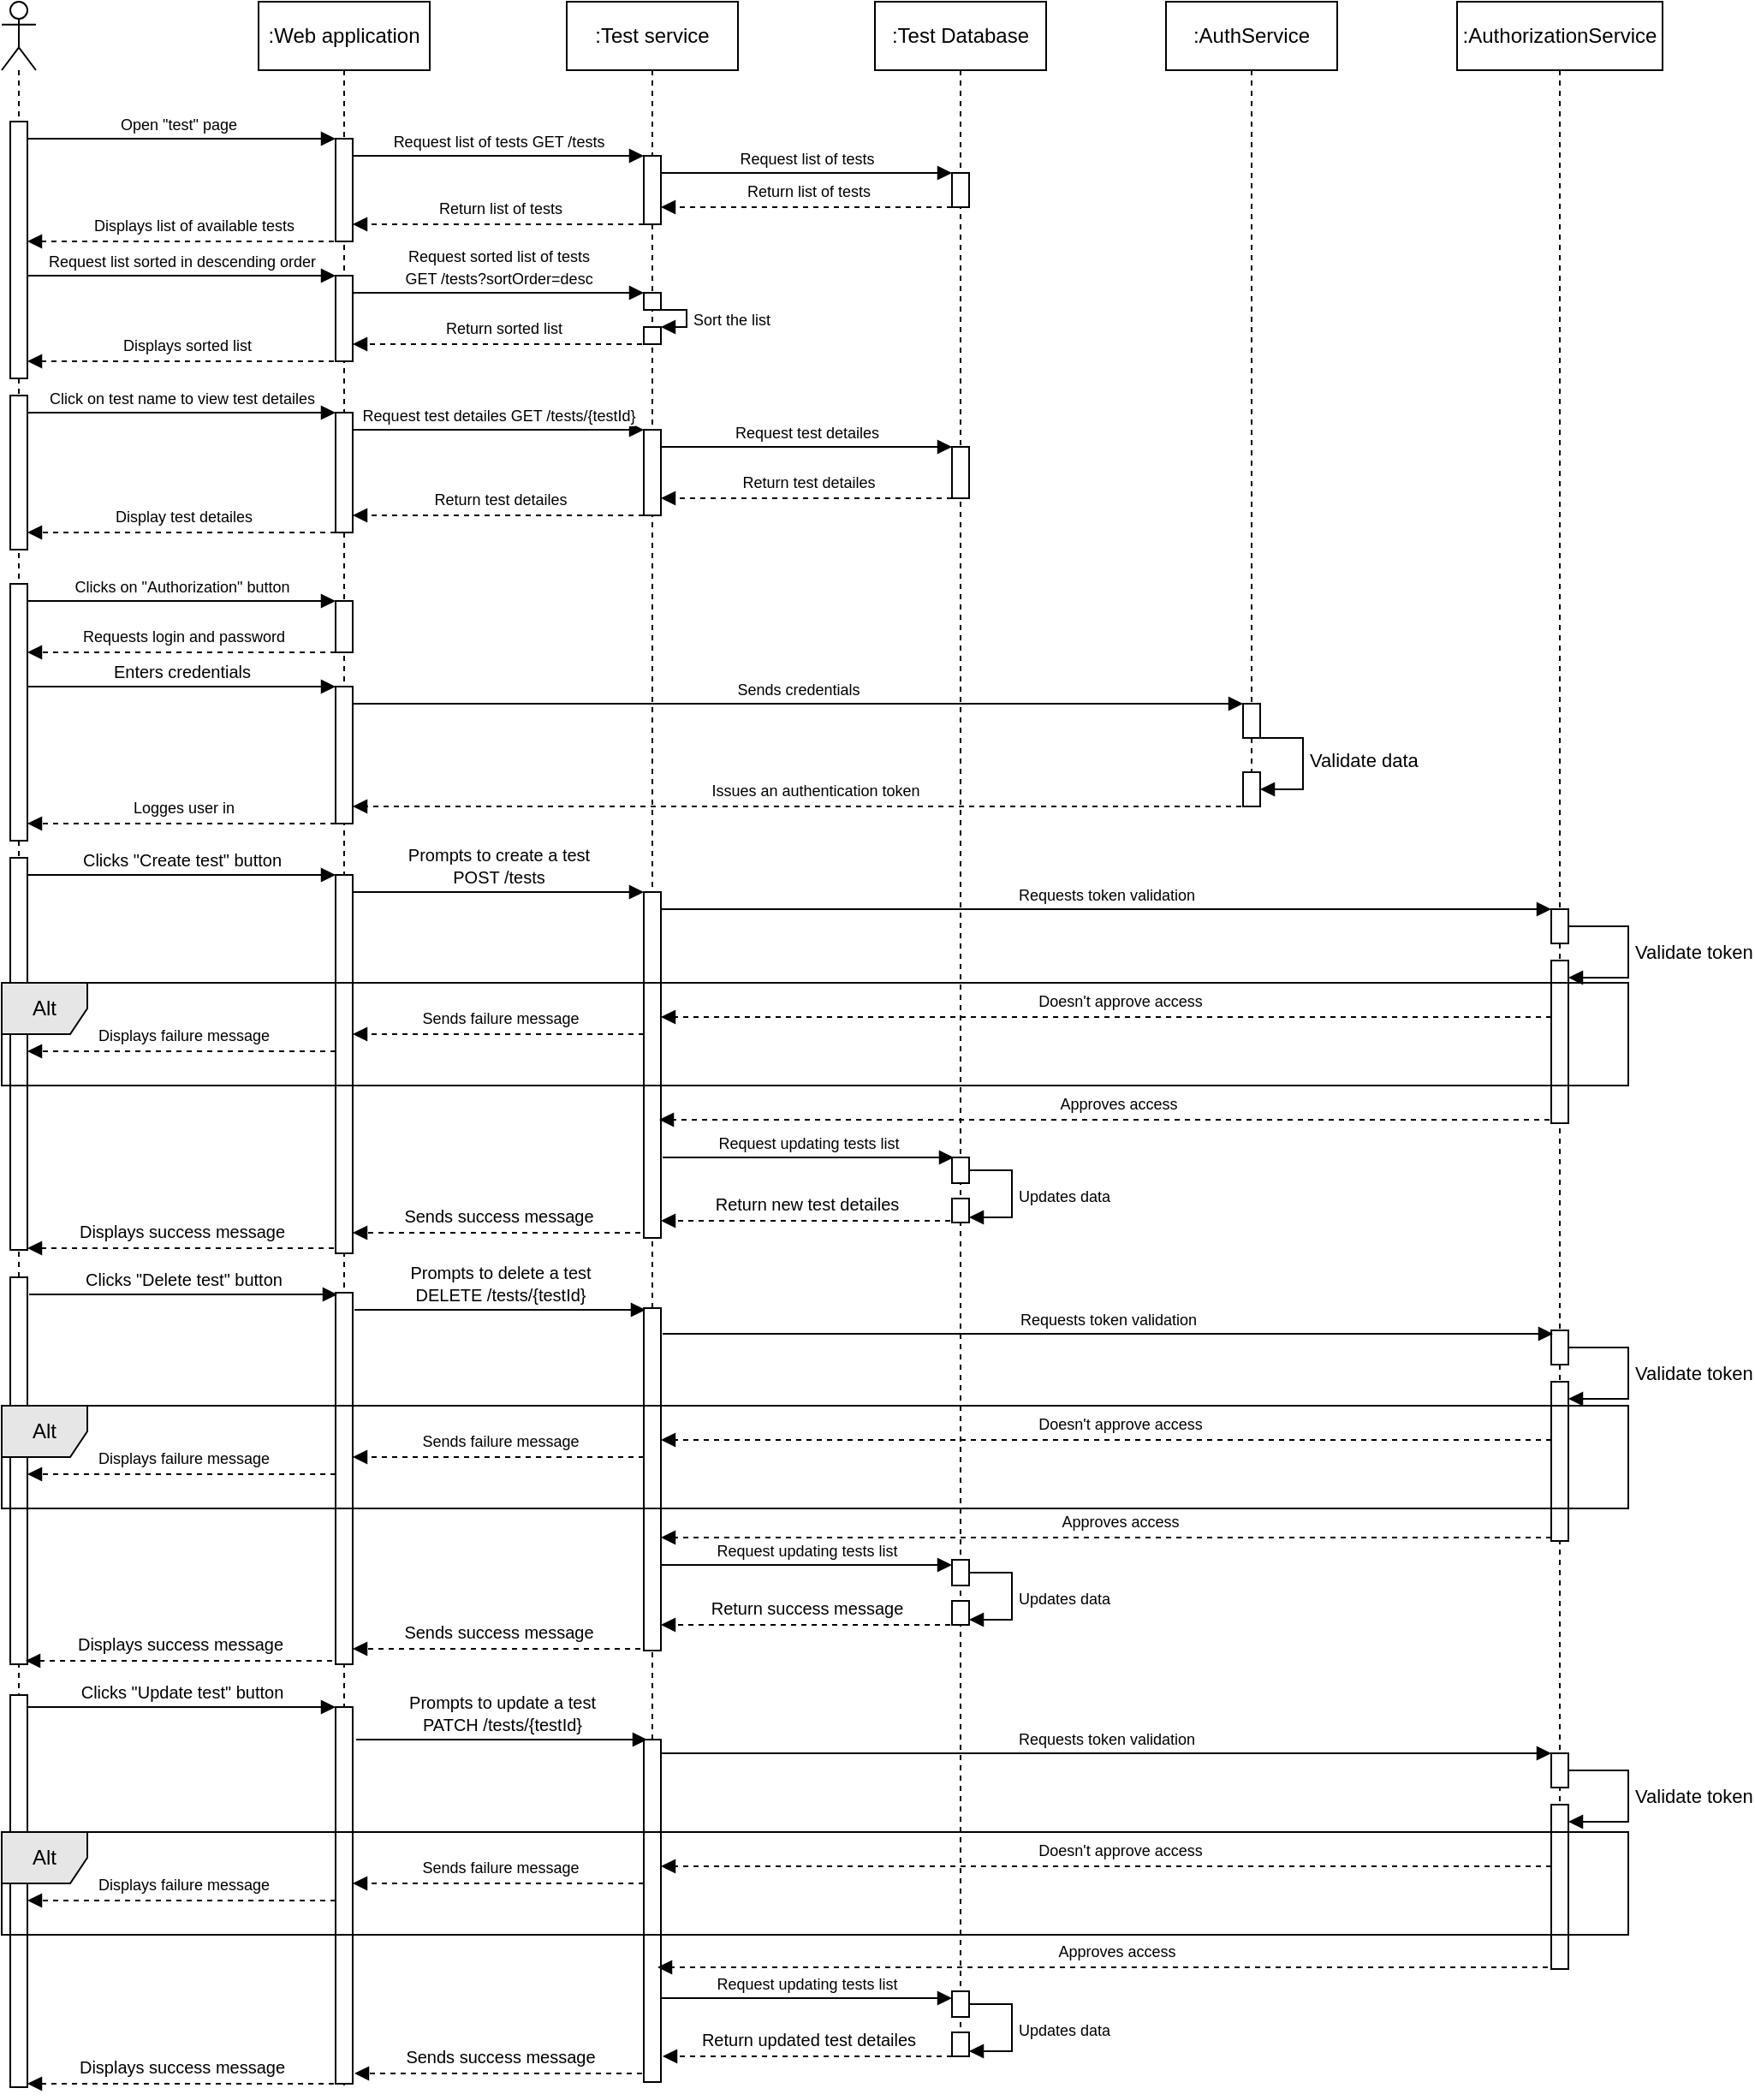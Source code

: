 <mxfile version="24.8.3">
  <diagram name="Page-1" id="2YBvvXClWsGukQMizWep">
    <mxGraphModel dx="1318" dy="551" grid="0" gridSize="10" guides="1" tooltips="1" connect="1" arrows="1" fold="1" page="1" pageScale="1" pageWidth="850" pageHeight="1100" math="0" shadow="0">
      <root>
        <mxCell id="0" />
        <mxCell id="1" parent="0" />
        <mxCell id="aM9ryv3xv72pqoxQDRHE-5" value=":Web application" style="shape=umlLifeline;perimeter=lifelinePerimeter;whiteSpace=wrap;html=1;container=0;dropTarget=0;collapsible=0;recursiveResize=0;outlineConnect=0;portConstraint=eastwest;newEdgeStyle={&quot;edgeStyle&quot;:&quot;elbowEdgeStyle&quot;,&quot;elbow&quot;:&quot;vertical&quot;,&quot;curved&quot;:0,&quot;rounded&quot;:0};" parent="1" vertex="1">
          <mxGeometry x="220" y="40" width="100" height="1217" as="geometry" />
        </mxCell>
        <mxCell id="aM9ryv3xv72pqoxQDRHE-6" value="" style="html=1;points=[];perimeter=orthogonalPerimeter;outlineConnect=0;targetShapes=umlLifeline;portConstraint=eastwest;newEdgeStyle={&quot;edgeStyle&quot;:&quot;elbowEdgeStyle&quot;,&quot;elbow&quot;:&quot;vertical&quot;,&quot;curved&quot;:0,&quot;rounded&quot;:0};" parent="aM9ryv3xv72pqoxQDRHE-5" vertex="1">
          <mxGeometry x="45" y="80" width="10" height="60" as="geometry" />
        </mxCell>
        <mxCell id="39v9czoNlQf4BttYvMbY-19" value="" style="html=1;points=[];perimeter=orthogonalPerimeter;outlineConnect=0;targetShapes=umlLifeline;portConstraint=eastwest;newEdgeStyle={&quot;edgeStyle&quot;:&quot;elbowEdgeStyle&quot;,&quot;elbow&quot;:&quot;vertical&quot;,&quot;curved&quot;:0,&quot;rounded&quot;:0};" parent="aM9ryv3xv72pqoxQDRHE-5" vertex="1">
          <mxGeometry x="45" y="240" width="10" height="70" as="geometry" />
        </mxCell>
        <mxCell id="39v9czoNlQf4BttYvMbY-35" value="" style="html=1;points=[];perimeter=orthogonalPerimeter;outlineConnect=0;targetShapes=umlLifeline;portConstraint=eastwest;newEdgeStyle={&quot;edgeStyle&quot;:&quot;elbowEdgeStyle&quot;,&quot;elbow&quot;:&quot;vertical&quot;,&quot;curved&quot;:0,&quot;rounded&quot;:0};" parent="aM9ryv3xv72pqoxQDRHE-5" vertex="1">
          <mxGeometry x="45" y="350" width="10" height="30" as="geometry" />
        </mxCell>
        <mxCell id="39v9czoNlQf4BttYvMbY-39" value="" style="html=1;points=[[0,0,0,0,5],[0,1,0,0,-5],[1,0,0,0,5],[1,1,0,0,-5]];perimeter=orthogonalPerimeter;outlineConnect=0;targetShapes=umlLifeline;portConstraint=eastwest;newEdgeStyle={&quot;curved&quot;:0,&quot;rounded&quot;:0};" parent="aM9ryv3xv72pqoxQDRHE-5" vertex="1">
          <mxGeometry x="45" y="160" width="10" height="50" as="geometry" />
        </mxCell>
        <mxCell id="39v9czoNlQf4BttYvMbY-57" value="" style="html=1;points=[];perimeter=orthogonalPerimeter;outlineConnect=0;targetShapes=umlLifeline;portConstraint=eastwest;newEdgeStyle={&quot;edgeStyle&quot;:&quot;elbowEdgeStyle&quot;,&quot;elbow&quot;:&quot;vertical&quot;,&quot;curved&quot;:0,&quot;rounded&quot;:0};" parent="aM9ryv3xv72pqoxQDRHE-5" vertex="1">
          <mxGeometry x="45" y="400" width="10" height="80" as="geometry" />
        </mxCell>
        <mxCell id="39v9czoNlQf4BttYvMbY-74" value="" style="html=1;points=[];perimeter=orthogonalPerimeter;outlineConnect=0;targetShapes=umlLifeline;portConstraint=eastwest;newEdgeStyle={&quot;edgeStyle&quot;:&quot;elbowEdgeStyle&quot;,&quot;elbow&quot;:&quot;vertical&quot;,&quot;curved&quot;:0,&quot;rounded&quot;:0};" parent="aM9ryv3xv72pqoxQDRHE-5" vertex="1">
          <mxGeometry x="45" y="510" width="10" height="221" as="geometry" />
        </mxCell>
        <mxCell id="Nt9-N5r6VkAnlLjHY1az-54" value="" style="html=1;points=[];perimeter=orthogonalPerimeter;outlineConnect=0;targetShapes=umlLifeline;portConstraint=eastwest;newEdgeStyle={&quot;edgeStyle&quot;:&quot;elbowEdgeStyle&quot;,&quot;elbow&quot;:&quot;vertical&quot;,&quot;curved&quot;:0,&quot;rounded&quot;:0};" vertex="1" parent="aM9ryv3xv72pqoxQDRHE-5">
          <mxGeometry x="45" y="754" width="10" height="217" as="geometry" />
        </mxCell>
        <mxCell id="Nt9-N5r6VkAnlLjHY1az-109" value="" style="html=1;points=[];perimeter=orthogonalPerimeter;outlineConnect=0;targetShapes=umlLifeline;portConstraint=eastwest;newEdgeStyle={&quot;edgeStyle&quot;:&quot;elbowEdgeStyle&quot;,&quot;elbow&quot;:&quot;vertical&quot;,&quot;curved&quot;:0,&quot;rounded&quot;:0};" vertex="1" parent="aM9ryv3xv72pqoxQDRHE-5">
          <mxGeometry x="45" y="996" width="10" height="220" as="geometry" />
        </mxCell>
        <mxCell id="aM9ryv3xv72pqoxQDRHE-7" value="&lt;font style=&quot;font-size: 9px;&quot;&gt;Open &quot;test&quot; page&lt;/font&gt;" style="html=1;verticalAlign=bottom;endArrow=block;edgeStyle=elbowEdgeStyle;elbow=horizontal;curved=0;rounded=0;" parent="1" source="39v9czoNlQf4BttYvMbY-2" target="aM9ryv3xv72pqoxQDRHE-6" edge="1">
          <mxGeometry relative="1" as="geometry">
            <mxPoint x="75" y="120" as="sourcePoint" />
            <Array as="points">
              <mxPoint x="180" y="120" />
            </Array>
          </mxGeometry>
        </mxCell>
        <mxCell id="44KCodyNKhrzIwBNRvy1-4" value=":Test Database" style="shape=umlLifeline;perimeter=lifelinePerimeter;whiteSpace=wrap;html=1;container=0;dropTarget=0;collapsible=0;recursiveResize=0;outlineConnect=0;portConstraint=eastwest;newEdgeStyle={&quot;edgeStyle&quot;:&quot;elbowEdgeStyle&quot;,&quot;elbow&quot;:&quot;vertical&quot;,&quot;curved&quot;:0,&quot;rounded&quot;:0};" parent="1" vertex="1">
          <mxGeometry x="580" y="40" width="100" height="1200" as="geometry" />
        </mxCell>
        <mxCell id="44KCodyNKhrzIwBNRvy1-5" value="" style="html=1;points=[];perimeter=orthogonalPerimeter;outlineConnect=0;targetShapes=umlLifeline;portConstraint=eastwest;newEdgeStyle={&quot;edgeStyle&quot;:&quot;elbowEdgeStyle&quot;,&quot;elbow&quot;:&quot;vertical&quot;,&quot;curved&quot;:0,&quot;rounded&quot;:0};" parent="44KCodyNKhrzIwBNRvy1-4" vertex="1">
          <mxGeometry x="45" y="100" width="10" height="20" as="geometry" />
        </mxCell>
        <mxCell id="39v9czoNlQf4BttYvMbY-17" value="" style="html=1;points=[];perimeter=orthogonalPerimeter;outlineConnect=0;targetShapes=umlLifeline;portConstraint=eastwest;newEdgeStyle={&quot;edgeStyle&quot;:&quot;elbowEdgeStyle&quot;,&quot;elbow&quot;:&quot;vertical&quot;,&quot;curved&quot;:0,&quot;rounded&quot;:0};" parent="44KCodyNKhrzIwBNRvy1-4" vertex="1">
          <mxGeometry x="45" y="260" width="10" height="30" as="geometry" />
        </mxCell>
        <mxCell id="39v9czoNlQf4BttYvMbY-61" value="" style="html=1;points=[];perimeter=orthogonalPerimeter;outlineConnect=0;targetShapes=umlLifeline;portConstraint=eastwest;newEdgeStyle={&quot;edgeStyle&quot;:&quot;elbowEdgeStyle&quot;,&quot;elbow&quot;:&quot;vertical&quot;,&quot;curved&quot;:0,&quot;rounded&quot;:0};" parent="44KCodyNKhrzIwBNRvy1-4" vertex="1">
          <mxGeometry x="45" y="675" width="10" height="15" as="geometry" />
        </mxCell>
        <mxCell id="Nt9-N5r6VkAnlLjHY1az-13" value="" style="html=1;points=[[0,0,0,0,5],[0,1,0,0,-5],[1,0,0,0,5],[1,1,0,0,-5]];perimeter=orthogonalPerimeter;outlineConnect=0;targetShapes=umlLifeline;portConstraint=eastwest;newEdgeStyle={&quot;curved&quot;:0,&quot;rounded&quot;:0};" vertex="1" parent="44KCodyNKhrzIwBNRvy1-4">
          <mxGeometry x="45" y="699" width="10" height="14" as="geometry" />
        </mxCell>
        <mxCell id="Nt9-N5r6VkAnlLjHY1az-84" value="" style="html=1;points=[];perimeter=orthogonalPerimeter;outlineConnect=0;targetShapes=umlLifeline;portConstraint=eastwest;newEdgeStyle={&quot;edgeStyle&quot;:&quot;elbowEdgeStyle&quot;,&quot;elbow&quot;:&quot;vertical&quot;,&quot;curved&quot;:0,&quot;rounded&quot;:0};" vertex="1" parent="44KCodyNKhrzIwBNRvy1-4">
          <mxGeometry x="45" y="910" width="10" height="15" as="geometry" />
        </mxCell>
        <mxCell id="Nt9-N5r6VkAnlLjHY1az-85" value="" style="html=1;points=[[0,0,0,0,5],[0,1,0,0,-5],[1,0,0,0,5],[1,1,0,0,-5]];perimeter=orthogonalPerimeter;outlineConnect=0;targetShapes=umlLifeline;portConstraint=eastwest;newEdgeStyle={&quot;curved&quot;:0,&quot;rounded&quot;:0};" vertex="1" parent="44KCodyNKhrzIwBNRvy1-4">
          <mxGeometry x="45" y="934" width="10" height="14" as="geometry" />
        </mxCell>
        <mxCell id="Nt9-N5r6VkAnlLjHY1az-86" value="&lt;font style=&quot;font-size: 9px;&quot;&gt;Updates data&lt;/font&gt;" style="html=1;align=left;spacingLeft=2;endArrow=block;rounded=0;edgeStyle=orthogonalEdgeStyle;curved=0;rounded=0;" edge="1" parent="44KCodyNKhrzIwBNRvy1-4" source="Nt9-N5r6VkAnlLjHY1az-84">
          <mxGeometry relative="1" as="geometry">
            <mxPoint x="61" y="915" as="sourcePoint" />
            <Array as="points">
              <mxPoint x="80" y="918" />
              <mxPoint x="80" y="945" />
            </Array>
            <mxPoint x="55" y="945" as="targetPoint" />
          </mxGeometry>
        </mxCell>
        <mxCell id="44KCodyNKhrzIwBNRvy1-6" value=":Test service" style="shape=umlLifeline;perimeter=lifelinePerimeter;whiteSpace=wrap;html=1;container=0;dropTarget=0;collapsible=0;recursiveResize=0;outlineConnect=0;portConstraint=eastwest;newEdgeStyle={&quot;edgeStyle&quot;:&quot;elbowEdgeStyle&quot;,&quot;elbow&quot;:&quot;vertical&quot;,&quot;curved&quot;:0,&quot;rounded&quot;:0};" parent="1" vertex="1">
          <mxGeometry x="400" y="40" width="100" height="1214" as="geometry" />
        </mxCell>
        <mxCell id="44KCodyNKhrzIwBNRvy1-7" value="" style="html=1;points=[];perimeter=orthogonalPerimeter;outlineConnect=0;targetShapes=umlLifeline;portConstraint=eastwest;newEdgeStyle={&quot;edgeStyle&quot;:&quot;elbowEdgeStyle&quot;,&quot;elbow&quot;:&quot;vertical&quot;,&quot;curved&quot;:0,&quot;rounded&quot;:0};" parent="44KCodyNKhrzIwBNRvy1-6" vertex="1">
          <mxGeometry x="45" y="90" width="10" height="40" as="geometry" />
        </mxCell>
        <mxCell id="39v9czoNlQf4BttYvMbY-18" value="" style="html=1;points=[];perimeter=orthogonalPerimeter;outlineConnect=0;targetShapes=umlLifeline;portConstraint=eastwest;newEdgeStyle={&quot;edgeStyle&quot;:&quot;elbowEdgeStyle&quot;,&quot;elbow&quot;:&quot;vertical&quot;,&quot;curved&quot;:0,&quot;rounded&quot;:0};" parent="44KCodyNKhrzIwBNRvy1-6" vertex="1">
          <mxGeometry x="45" y="250" width="10" height="50" as="geometry" />
        </mxCell>
        <mxCell id="39v9czoNlQf4BttYvMbY-40" value="" style="html=1;points=[[0,0,0,0,5],[0,1,0,0,-5],[1,0,0,0,5],[1,1,0,0,-5]];perimeter=orthogonalPerimeter;outlineConnect=0;targetShapes=umlLifeline;portConstraint=eastwest;newEdgeStyle={&quot;curved&quot;:0,&quot;rounded&quot;:0};" parent="44KCodyNKhrzIwBNRvy1-6" vertex="1">
          <mxGeometry x="45" y="170" width="10" height="10" as="geometry" />
        </mxCell>
        <mxCell id="39v9czoNlQf4BttYvMbY-43" value="" style="html=1;points=[[0,0,0,0,5],[0,1,0,0,-5],[1,0,0,0,5],[1,1,0,0,-5]];perimeter=orthogonalPerimeter;outlineConnect=0;targetShapes=umlLifeline;portConstraint=eastwest;newEdgeStyle={&quot;curved&quot;:0,&quot;rounded&quot;:0};" parent="44KCodyNKhrzIwBNRvy1-6" vertex="1">
          <mxGeometry x="45" y="190" width="10" height="10" as="geometry" />
        </mxCell>
        <mxCell id="39v9czoNlQf4BttYvMbY-44" value="&lt;font style=&quot;font-size: 9px;&quot;&gt;Sort the list&lt;/font&gt;" style="html=1;align=left;spacingLeft=2;endArrow=block;rounded=0;edgeStyle=orthogonalEdgeStyle;curved=0;rounded=0;" parent="44KCodyNKhrzIwBNRvy1-6" source="39v9czoNlQf4BttYvMbY-40" target="39v9czoNlQf4BttYvMbY-43" edge="1">
          <mxGeometry relative="1" as="geometry">
            <mxPoint x="50.0" y="170.004" as="sourcePoint" />
            <Array as="points">
              <mxPoint x="70" y="180" />
              <mxPoint x="70" y="190" />
            </Array>
            <mxPoint x="95.19" y="189.97" as="targetPoint" />
          </mxGeometry>
        </mxCell>
        <mxCell id="39v9czoNlQf4BttYvMbY-73" value="" style="html=1;points=[];perimeter=orthogonalPerimeter;outlineConnect=0;targetShapes=umlLifeline;portConstraint=eastwest;newEdgeStyle={&quot;edgeStyle&quot;:&quot;elbowEdgeStyle&quot;,&quot;elbow&quot;:&quot;vertical&quot;,&quot;curved&quot;:0,&quot;rounded&quot;:0};" parent="44KCodyNKhrzIwBNRvy1-6" vertex="1">
          <mxGeometry x="45" y="520" width="10" height="202" as="geometry" />
        </mxCell>
        <mxCell id="Nt9-N5r6VkAnlLjHY1az-56" value="" style="html=1;points=[];perimeter=orthogonalPerimeter;outlineConnect=0;targetShapes=umlLifeline;portConstraint=eastwest;newEdgeStyle={&quot;edgeStyle&quot;:&quot;elbowEdgeStyle&quot;,&quot;elbow&quot;:&quot;vertical&quot;,&quot;curved&quot;:0,&quot;rounded&quot;:0};" vertex="1" parent="44KCodyNKhrzIwBNRvy1-6">
          <mxGeometry x="45" y="763" width="10" height="200" as="geometry" />
        </mxCell>
        <mxCell id="Nt9-N5r6VkAnlLjHY1az-112" value="" style="html=1;points=[];perimeter=orthogonalPerimeter;outlineConnect=0;targetShapes=umlLifeline;portConstraint=eastwest;newEdgeStyle={&quot;edgeStyle&quot;:&quot;elbowEdgeStyle&quot;,&quot;elbow&quot;:&quot;vertical&quot;,&quot;curved&quot;:0,&quot;rounded&quot;:0};" vertex="1" parent="44KCodyNKhrzIwBNRvy1-6">
          <mxGeometry x="45" y="1015" width="10" height="200" as="geometry" />
        </mxCell>
        <mxCell id="39v9czoNlQf4BttYvMbY-2" value="" style="shape=umlLifeline;perimeter=lifelinePerimeter;whiteSpace=wrap;html=1;container=1;dropTarget=0;collapsible=0;recursiveResize=0;outlineConnect=0;portConstraint=eastwest;newEdgeStyle={&quot;curved&quot;:0,&quot;rounded&quot;:0};participant=umlActor;" parent="1" vertex="1">
          <mxGeometry x="70" y="40" width="20" height="1218" as="geometry" />
        </mxCell>
        <mxCell id="39v9czoNlQf4BttYvMbY-6" value="" style="html=1;points=[];perimeter=orthogonalPerimeter;outlineConnect=0;targetShapes=umlLifeline;portConstraint=eastwest;newEdgeStyle={&quot;edgeStyle&quot;:&quot;elbowEdgeStyle&quot;,&quot;elbow&quot;:&quot;vertical&quot;,&quot;curved&quot;:0,&quot;rounded&quot;:0};" parent="39v9czoNlQf4BttYvMbY-2" vertex="1">
          <mxGeometry x="5" y="70" width="10" height="150" as="geometry" />
        </mxCell>
        <mxCell id="39v9czoNlQf4BttYvMbY-10" value="" style="html=1;points=[];perimeter=orthogonalPerimeter;outlineConnect=0;targetShapes=umlLifeline;portConstraint=eastwest;newEdgeStyle={&quot;edgeStyle&quot;:&quot;elbowEdgeStyle&quot;,&quot;elbow&quot;:&quot;vertical&quot;,&quot;curved&quot;:0,&quot;rounded&quot;:0};" parent="39v9czoNlQf4BttYvMbY-2" vertex="1">
          <mxGeometry x="5" y="230" width="10" height="90" as="geometry" />
        </mxCell>
        <mxCell id="39v9czoNlQf4BttYvMbY-32" value="" style="html=1;points=[];perimeter=orthogonalPerimeter;outlineConnect=0;targetShapes=umlLifeline;portConstraint=eastwest;newEdgeStyle={&quot;edgeStyle&quot;:&quot;elbowEdgeStyle&quot;,&quot;elbow&quot;:&quot;vertical&quot;,&quot;curved&quot;:0,&quot;rounded&quot;:0};" parent="39v9czoNlQf4BttYvMbY-2" vertex="1">
          <mxGeometry x="5" y="340" width="10" height="150" as="geometry" />
        </mxCell>
        <mxCell id="39v9czoNlQf4BttYvMbY-34" value="" style="html=1;points=[];perimeter=orthogonalPerimeter;outlineConnect=0;targetShapes=umlLifeline;portConstraint=eastwest;newEdgeStyle={&quot;edgeStyle&quot;:&quot;elbowEdgeStyle&quot;,&quot;elbow&quot;:&quot;vertical&quot;,&quot;curved&quot;:0,&quot;rounded&quot;:0};" parent="39v9czoNlQf4BttYvMbY-2" vertex="1">
          <mxGeometry x="5" y="500" width="10" height="229" as="geometry" />
        </mxCell>
        <mxCell id="39v9czoNlQf4BttYvMbY-71" value="" style="html=1;points=[];perimeter=orthogonalPerimeter;outlineConnect=0;targetShapes=umlLifeline;portConstraint=eastwest;newEdgeStyle={&quot;edgeStyle&quot;:&quot;elbowEdgeStyle&quot;,&quot;elbow&quot;:&quot;vertical&quot;,&quot;curved&quot;:0,&quot;rounded&quot;:0};" parent="39v9czoNlQf4BttYvMbY-2" vertex="1">
          <mxGeometry x="5" y="745" width="10" height="226" as="geometry" />
        </mxCell>
        <mxCell id="Nt9-N5r6VkAnlLjHY1az-100" value="" style="html=1;points=[];perimeter=orthogonalPerimeter;outlineConnect=0;targetShapes=umlLifeline;portConstraint=eastwest;newEdgeStyle={&quot;edgeStyle&quot;:&quot;elbowEdgeStyle&quot;,&quot;elbow&quot;:&quot;vertical&quot;,&quot;curved&quot;:0,&quot;rounded&quot;:0};" vertex="1" parent="39v9czoNlQf4BttYvMbY-2">
          <mxGeometry x="5" y="989" width="10" height="229" as="geometry" />
        </mxCell>
        <mxCell id="39v9czoNlQf4BttYvMbY-3" value="&lt;font style=&quot;font-size: 9px;&quot;&gt;Request list of tests GET /tests&lt;/font&gt;" style="html=1;verticalAlign=bottom;endArrow=block;edgeStyle=elbowEdgeStyle;elbow=vertical;curved=0;rounded=0;" parent="1" edge="1">
          <mxGeometry relative="1" as="geometry">
            <mxPoint x="275" y="130" as="sourcePoint" />
            <Array as="points">
              <mxPoint x="385" y="130" />
            </Array>
            <mxPoint x="445" y="130" as="targetPoint" />
          </mxGeometry>
        </mxCell>
        <mxCell id="39v9czoNlQf4BttYvMbY-4" value="&lt;font style=&quot;font-size: 9px;&quot;&gt;Request list of tests&lt;/font&gt;" style="html=1;verticalAlign=bottom;endArrow=block;edgeStyle=elbowEdgeStyle;elbow=vertical;curved=0;rounded=0;" parent="1" source="44KCodyNKhrzIwBNRvy1-7" target="44KCodyNKhrzIwBNRvy1-5" edge="1">
          <mxGeometry relative="1" as="geometry">
            <mxPoint x="460" y="140" as="sourcePoint" />
            <Array as="points">
              <mxPoint x="560" y="140" />
            </Array>
            <mxPoint x="620" y="140" as="targetPoint" />
          </mxGeometry>
        </mxCell>
        <mxCell id="39v9czoNlQf4BttYvMbY-12" value="&lt;font style=&quot;font-size: 9px;&quot;&gt;Request list sorted in descending order&lt;/font&gt;" style="html=1;verticalAlign=bottom;endArrow=block;edgeStyle=elbowEdgeStyle;elbow=vertical;curved=0;rounded=0;" parent="1" source="39v9czoNlQf4BttYvMbY-6" target="39v9czoNlQf4BttYvMbY-39" edge="1">
          <mxGeometry relative="1" as="geometry">
            <mxPoint x="90" y="200" as="sourcePoint" />
            <Array as="points">
              <mxPoint x="190" y="200" />
            </Array>
            <mxPoint x="240" y="200" as="targetPoint" />
          </mxGeometry>
        </mxCell>
        <mxCell id="39v9czoNlQf4BttYvMbY-13" value="&lt;font style=&quot;font-size: 9px;&quot;&gt;Request test detailes GET /tests/{testId}&lt;/font&gt;" style="html=1;verticalAlign=bottom;endArrow=block;edgeStyle=elbowEdgeStyle;elbow=vertical;curved=0;rounded=0;" parent="1" source="39v9czoNlQf4BttYvMbY-19" edge="1">
          <mxGeometry relative="1" as="geometry">
            <mxPoint x="280" y="290" as="sourcePoint" />
            <Array as="points">
              <mxPoint x="370" y="290" />
            </Array>
            <mxPoint x="445" y="290" as="targetPoint" />
          </mxGeometry>
        </mxCell>
        <mxCell id="39v9czoNlQf4BttYvMbY-20" value="" style="html=1;verticalAlign=bottom;labelBackgroundColor=none;endArrow=block;endFill=1;dashed=1;rounded=0;" parent="1" edge="1">
          <mxGeometry width="160" relative="1" as="geometry">
            <mxPoint x="625" y="160" as="sourcePoint" />
            <mxPoint x="455" y="160" as="targetPoint" />
          </mxGeometry>
        </mxCell>
        <mxCell id="39v9czoNlQf4BttYvMbY-21" value="&lt;font style=&quot;font-size: 9px;&quot;&gt;Return list of tests&lt;/font&gt;" style="edgeLabel;html=1;align=center;verticalAlign=middle;resizable=0;points=[];" parent="39v9czoNlQf4BttYvMbY-20" vertex="1" connectable="0">
          <mxGeometry x="-0.04" y="-3" relative="1" as="geometry">
            <mxPoint x="-3" y="-7" as="offset" />
          </mxGeometry>
        </mxCell>
        <mxCell id="39v9czoNlQf4BttYvMbY-24" value="" style="html=1;verticalAlign=bottom;labelBackgroundColor=none;endArrow=block;endFill=1;dashed=1;rounded=0;" parent="1" target="39v9czoNlQf4BttYvMbY-6" edge="1">
          <mxGeometry width="160" relative="1" as="geometry">
            <mxPoint x="270" y="180" as="sourcePoint" />
            <mxPoint x="90" y="180" as="targetPoint" />
          </mxGeometry>
        </mxCell>
        <mxCell id="39v9czoNlQf4BttYvMbY-25" value="&lt;font style=&quot;font-size: 9px;&quot;&gt;Displays list of available tests&lt;/font&gt;" style="edgeLabel;html=1;align=center;verticalAlign=middle;resizable=0;points=[];" parent="39v9czoNlQf4BttYvMbY-24" vertex="1" connectable="0">
          <mxGeometry x="-0.04" y="-3" relative="1" as="geometry">
            <mxPoint x="1" y="-7" as="offset" />
          </mxGeometry>
        </mxCell>
        <mxCell id="39v9czoNlQf4BttYvMbY-26" value="" style="html=1;verticalAlign=bottom;labelBackgroundColor=none;endArrow=block;endFill=1;dashed=1;rounded=0;" parent="1" edge="1">
          <mxGeometry width="160" relative="1" as="geometry">
            <mxPoint x="445" y="170.0" as="sourcePoint" />
            <mxPoint x="275" y="170.0" as="targetPoint" />
          </mxGeometry>
        </mxCell>
        <mxCell id="39v9czoNlQf4BttYvMbY-27" value="&lt;font style=&quot;font-size: 9px;&quot;&gt;Return list of tests&lt;/font&gt;" style="edgeLabel;html=1;align=center;verticalAlign=middle;resizable=0;points=[];" parent="39v9czoNlQf4BttYvMbY-26" vertex="1" connectable="0">
          <mxGeometry x="-0.04" y="-3" relative="1" as="geometry">
            <mxPoint x="-3" y="-7" as="offset" />
          </mxGeometry>
        </mxCell>
        <mxCell id="39v9czoNlQf4BttYvMbY-28" value="" style="html=1;verticalAlign=bottom;labelBackgroundColor=none;endArrow=block;endFill=1;dashed=1;rounded=0;" parent="1" edge="1">
          <mxGeometry width="160" relative="1" as="geometry">
            <mxPoint x="445" y="340" as="sourcePoint" />
            <mxPoint x="275" y="340" as="targetPoint" />
          </mxGeometry>
        </mxCell>
        <mxCell id="39v9czoNlQf4BttYvMbY-29" value="&lt;font style=&quot;font-size: 9px;&quot;&gt;Return test detailes&lt;/font&gt;" style="edgeLabel;html=1;align=center;verticalAlign=middle;resizable=0;points=[];" parent="39v9czoNlQf4BttYvMbY-28" vertex="1" connectable="0">
          <mxGeometry x="-0.04" y="-3" relative="1" as="geometry">
            <mxPoint x="-3" y="-7" as="offset" />
          </mxGeometry>
        </mxCell>
        <mxCell id="39v9czoNlQf4BttYvMbY-30" value="" style="html=1;verticalAlign=bottom;labelBackgroundColor=none;endArrow=block;endFill=1;dashed=1;rounded=0;" parent="1" target="39v9czoNlQf4BttYvMbY-10" edge="1">
          <mxGeometry width="160" relative="1" as="geometry">
            <mxPoint x="265" y="350" as="sourcePoint" />
            <mxPoint x="100" y="350" as="targetPoint" />
          </mxGeometry>
        </mxCell>
        <mxCell id="39v9czoNlQf4BttYvMbY-31" value="&lt;font style=&quot;font-size: 9px;&quot;&gt;Display test detailes&lt;/font&gt;" style="edgeLabel;html=1;align=center;verticalAlign=middle;resizable=0;points=[];" parent="39v9czoNlQf4BttYvMbY-30" vertex="1" connectable="0">
          <mxGeometry x="-0.04" y="-3" relative="1" as="geometry">
            <mxPoint x="-3" y="-7" as="offset" />
          </mxGeometry>
        </mxCell>
        <mxCell id="39v9czoNlQf4BttYvMbY-36" value="&lt;font style=&quot;font-size: 9px;&quot;&gt;Request test detailes&lt;/font&gt;" style="html=1;verticalAlign=bottom;endArrow=block;edgeStyle=elbowEdgeStyle;elbow=vertical;curved=0;rounded=0;" parent="1" source="39v9czoNlQf4BttYvMbY-18" target="39v9czoNlQf4BttYvMbY-17" edge="1">
          <mxGeometry relative="1" as="geometry">
            <mxPoint x="470" y="300" as="sourcePoint" />
            <Array as="points">
              <mxPoint x="575" y="300" />
            </Array>
            <mxPoint x="600" y="300" as="targetPoint" />
          </mxGeometry>
        </mxCell>
        <mxCell id="39v9czoNlQf4BttYvMbY-46" value="&lt;font style=&quot;font-size: 9px;&quot;&gt;Request sorted list of tests&lt;/font&gt;&lt;div&gt;&lt;font style=&quot;font-size: 9px;&quot;&gt;GET /tests?sortOrder=desc&lt;/font&gt;&lt;/div&gt;" style="html=1;verticalAlign=bottom;endArrow=block;edgeStyle=elbowEdgeStyle;elbow=vertical;curved=0;rounded=0;" parent="1" source="39v9czoNlQf4BttYvMbY-39" target="39v9czoNlQf4BttYvMbY-40" edge="1">
          <mxGeometry relative="1" as="geometry">
            <mxPoint x="280" y="210" as="sourcePoint" />
            <Array as="points">
              <mxPoint x="390" y="210" />
            </Array>
            <mxPoint x="420" y="210" as="targetPoint" />
          </mxGeometry>
        </mxCell>
        <mxCell id="39v9czoNlQf4BttYvMbY-47" value="" style="html=1;verticalAlign=bottom;labelBackgroundColor=none;endArrow=block;endFill=1;dashed=1;rounded=0;" parent="1" target="39v9czoNlQf4BttYvMbY-39" edge="1">
          <mxGeometry width="160" relative="1" as="geometry">
            <mxPoint x="450" y="240" as="sourcePoint" />
            <mxPoint x="280" y="240" as="targetPoint" />
          </mxGeometry>
        </mxCell>
        <mxCell id="39v9czoNlQf4BttYvMbY-48" value="&lt;font style=&quot;font-size: 9px;&quot;&gt;Return sorted list&lt;/font&gt;" style="edgeLabel;html=1;align=center;verticalAlign=middle;resizable=0;points=[];" parent="39v9czoNlQf4BttYvMbY-47" vertex="1" connectable="0">
          <mxGeometry x="-0.04" y="-3" relative="1" as="geometry">
            <mxPoint x="-3" y="-7" as="offset" />
          </mxGeometry>
        </mxCell>
        <mxCell id="39v9czoNlQf4BttYvMbY-49" value="" style="html=1;verticalAlign=bottom;labelBackgroundColor=none;endArrow=block;endFill=1;dashed=1;rounded=0;" parent="1" target="39v9czoNlQf4BttYvMbY-6" edge="1">
          <mxGeometry width="160" relative="1" as="geometry">
            <mxPoint x="270" y="250" as="sourcePoint" />
            <mxPoint x="90" y="250" as="targetPoint" />
          </mxGeometry>
        </mxCell>
        <mxCell id="39v9czoNlQf4BttYvMbY-50" value="&lt;font style=&quot;font-size: 9px;&quot;&gt;Displays sorted list&lt;/font&gt;" style="edgeLabel;html=1;align=center;verticalAlign=middle;resizable=0;points=[];" parent="39v9czoNlQf4BttYvMbY-49" vertex="1" connectable="0">
          <mxGeometry x="-0.04" y="-3" relative="1" as="geometry">
            <mxPoint x="-3" y="-7" as="offset" />
          </mxGeometry>
        </mxCell>
        <mxCell id="39v9czoNlQf4BttYvMbY-51" value="&lt;font style=&quot;font-size: 9px;&quot;&gt;Clicks on &quot;Authorization&quot; button&lt;/font&gt;" style="html=1;verticalAlign=bottom;endArrow=block;edgeStyle=elbowEdgeStyle;elbow=vertical;curved=0;rounded=0;" parent="1" source="39v9czoNlQf4BttYvMbY-32" target="39v9czoNlQf4BttYvMbY-35" edge="1">
          <mxGeometry relative="1" as="geometry">
            <mxPoint x="90" y="390" as="sourcePoint" />
            <Array as="points">
              <mxPoint x="195" y="390" />
            </Array>
            <mxPoint x="250" y="390" as="targetPoint" />
          </mxGeometry>
        </mxCell>
        <mxCell id="39v9czoNlQf4BttYvMbY-52" value="&lt;font style=&quot;font-size: 9px;&quot;&gt;Sends credentials&lt;/font&gt;" style="html=1;verticalAlign=bottom;endArrow=block;edgeStyle=elbowEdgeStyle;elbow=vertical;curved=0;rounded=0;" parent="1" target="39v9czoNlQf4BttYvMbY-58" edge="1">
          <mxGeometry relative="1" as="geometry">
            <mxPoint x="275" y="450.0" as="sourcePoint" />
            <Array as="points">
              <mxPoint x="445" y="450" />
            </Array>
            <mxPoint x="750" y="450" as="targetPoint" />
          </mxGeometry>
        </mxCell>
        <mxCell id="39v9czoNlQf4BttYvMbY-53" value="&lt;font style=&quot;font-size: 9px;&quot;&gt;Click on test name to view test detailes&lt;/font&gt;" style="html=1;verticalAlign=bottom;endArrow=block;edgeStyle=elbowEdgeStyle;elbow=vertical;curved=0;rounded=0;" parent="1" source="39v9czoNlQf4BttYvMbY-10" target="39v9czoNlQf4BttYvMbY-19" edge="1">
          <mxGeometry relative="1" as="geometry">
            <mxPoint x="90" y="280" as="sourcePoint" />
            <Array as="points">
              <mxPoint x="195" y="280" />
            </Array>
            <mxPoint x="250" y="280" as="targetPoint" />
          </mxGeometry>
        </mxCell>
        <mxCell id="39v9czoNlQf4BttYvMbY-54" value="" style="html=1;verticalAlign=bottom;labelBackgroundColor=none;endArrow=block;endFill=1;dashed=1;rounded=0;" parent="1" edge="1">
          <mxGeometry width="160" relative="1" as="geometry">
            <mxPoint x="625" y="330" as="sourcePoint" />
            <mxPoint x="455" y="330" as="targetPoint" />
          </mxGeometry>
        </mxCell>
        <mxCell id="39v9czoNlQf4BttYvMbY-55" value="&lt;font style=&quot;font-size: 9px;&quot;&gt;Return test detailes&lt;/font&gt;" style="edgeLabel;html=1;align=center;verticalAlign=middle;resizable=0;points=[];" parent="39v9czoNlQf4BttYvMbY-54" vertex="1" connectable="0">
          <mxGeometry x="-0.04" y="-3" relative="1" as="geometry">
            <mxPoint x="-3" y="-7" as="offset" />
          </mxGeometry>
        </mxCell>
        <mxCell id="39v9czoNlQf4BttYvMbY-56" value=":AuthService&lt;span style=&quot;color: rgba(0, 0, 0, 0); font-family: monospace; font-size: 0px; text-align: start; text-wrap-mode: nowrap;&quot;&gt;3CmxGraphModel%3E%3Croot%3E%3CmxCell%20id%3D%220%22%2F%3E%3CmxCell%20id%3D%221%22%20parent%3D%220%22%2F%3E%3CmxCell%20id%3D%222%22%20value%3D%22%3ATest%20Database%22%20style%3D%22shape%3DumlLifeline%3Bperimeter%3DlifelinePerimeter%3BwhiteSpace%3Dwrap%3Bhtml%3D1%3Bcontainer%3D0%3BdropTarget%3D0%3Bcollapsible%3D0%3BrecursiveResize%3D0%3BoutlineConnect%3D0%3BportConstraint%3Deastwest%3BnewEdgeStyle%3D%7B%26quot%3BedgeStyle%26quot%3B%3A%26quot%3BelbowEdgeStyle%26quot%3B%2C%26quot%3Belbow%26quot%3B%3A%26quot%3Bvertical%26quot%3B%2C%26quot%3Bcurved%26quot%3B%3A0%2C%26quot%3Brounded%26quot%3B%3A0%7D%3B%22%20vertex%3D%221%22%20parent%3D%221%22%3E%3CmxGeometry%20x%3D%22580%22%20y%3D%2240%22%20width%3D%22100%22%20height%3D%22720%22%20as%3D%22geometry%22%2F%3E%3C%2FmxCell%3E%3CmxCell%20id%3D%223%22%20value%3D%22%22%20style%3D%22html%3D1%3Bpoints%3D%5B%5D%3Bperimeter%3DorthogonalPerimeter%3BoutlineConnect%3D0%3BtargetShapes%3DumlLifeline%3BportConstraint%3Deastwest%3BnewEdgeStyle%3D%7B%26quot%3BedgeStyle%26quot%3B%3A%26quot%3BelbowEdgeStyle%26quot%3B%2C%26quot%3Belbow%26quot%3B%3A%26quot%3Bvertical%26quot%3B%2C%26quot%3Bcurved%26quot%3B%3A0%2C%26quot%3Brounded%26quot%3B%3A0%7D%3B%22%20vertex%3D%221%22%20parent%3D%222%22%3E%3CmxGeometry%20x%3D%2245%22%20y%3D%22100%22%20width%3D%2210%22%20height%3D%2220%22%20as%3D%22geometry%22%2F%3E%3C%2FmxCell%3E%3CmxCell%20id%3D%224%22%20value%3D%22%22%20style%3D%22html%3D1%3Bpoints%3D%5B%5D%3Bperimeter%3DorthogonalPerimeter%3BoutlineConnect%3D0%3BtargetShapes%3DumlLifeline%3BportConstraint%3Deastwest%3BnewEdgeStyle%3D%7B%26quot%3BedgeStyle%26quot%3B%3A%26quot%3BelbowEdgeStyle%26quot%3B%2C%26quot%3Belbow%26quot%3B%3A%26quot%3Bvertical%26quot%3B%2C%26quot%3Bcurved%26quot%3B%3A0%2C%26quot%3Brounded%26quot%3B%3A0%7D%3B%22%20vertex%3D%221%22%20parent%3D%222%22%3E%3CmxGeometry%20x%3D%2245%22%20y%3D%22260%22%20width%3D%2210%22%20height%3D%2230%22%20as%3D%22geometry%22%2F%3E%3C%2FmxCell%3E%3C%2Froot%3E%3C%2FmxGraphModel%3E&lt;/span&gt;&lt;span style=&quot;color: rgba(0, 0, 0, 0); font-family: monospace; font-size: 0px; text-align: start; text-wrap-mode: nowrap;&quot;&gt;%3CmxGraphModel%3E%3Croot%3E%3CmxCell%20id%3D%220%22%2F%3E%3CmxCell%20id%3D%221%22%20parent%3D%220%22%2F%3E%3CmxCell%20id%3D%222%22%20value%3D%22%3ATest%20Database%22%20style%3D%22shape%3DumlLifeline%3Bperimeter%3DlifelinePerimeter%3BwhiteSpace%3Dwrap%3Bhtml%3D1%3Bcontainer%3D0%3BdropTarget%3D0%3Bcollapsible%3D0%3BrecursiveResize%3D0%3BoutlineConnect%3D0%3BportConstraint%3Deastwest%3BnewEdgeStyle%3D%7B%26quot%3BedgeStyle%26quot%3B%3A%26quot%3BelbowEdgeStyle%26quot%3B%2C%26quot%3Belbow%26quot%3B%3A%26quot%3Bvertical%26quot%3B%2C%26quot%3Bcurved%26quot%3B%3A0%2C%26quot%3Brounded%26quot%3B%3A0%7D%3B%22%20vertex%3D%221%22%20parent%3D%221%22%3E%3CmxGeometry%20x%3D%22580%22%20y%3D%2240%22%20width%3D%22100%22%20height%3D%22720%22%20as%3D%22geometry%22%2F%3E%3C%2FmxCell%3E%3CmxCell%20id%3D%223%22%20value%3D%22%22%20style%3D%22html%3D1%3Bpoints%3D%5B%5D%3Bperimeter%3DorthogonalPerimeter%3BoutlineConnect%3D0%3BtargetShapes%3DumlLifeline%3BportConstraint%3Deastwest%3BnewEdgeStyle%3D%7B%26quot%3BedgeStyle%26quot%3B%3A%26quot%3BelbowEdgeStyle%26quot%3B%2C%26quot%3Belbow%26quot%3B%3A%26quot%3Bvertical%26quot%3B%2C%26quot%3Bcurved%26quot%3B%3A0%2C%26quot%3Brounded%26quot%3B%3A0%7D%3B%22%20vertex%3D%221%22%20parent%3D%222%22%3E%3CmxGeometry%20x%3D%2245%22%20y%3D%22100%22%20width%3D%2210%22%20height%3D%2220%22%20as%3D%22geometry%22%2F%3E%3C%2FmxCell%3E%3CmxCell%20id%3D%224%22%20value%3D%22%22%20style%3D%22html%3D1%3Bpoints%3D%5B%5D%3Bperimeter%3DorthogonalPerimeter%3BoutlineConnect%3D0%3BtargetShapes%3DumlLifeline%3BportConstraint%3Deastwest%3BnewEdgeStyle%3D%7B%26quot%3BedgeStyle%26quot%3B%3A%26quot%3BelbowEdgeStyle%26quot%3B%2C%26quot%3Belbow%26quot%3B%3A%26quot%3Bvertical%26quot%3B%2C%26quot%3Bcurved%26quot%3B%3A0%2C%26quot%3Brounded%26quot%3B%3A0%7D%3B%22%20vertex%3D%221%22%20parent%3D%222%22%3E%3CmxGeometry%20x%3D%2245%22%20y%3D%22260%22%20width%3D%2210%22%20height%3D%2230%22%20as%3D%22geometry%22%2F%3E%3C%2FmxCell%3E%3C%2Froot%3E%3C%2FmxGraphModel%3E&lt;/span&gt;" style="shape=umlLifeline;perimeter=lifelinePerimeter;whiteSpace=wrap;html=1;container=0;dropTarget=0;collapsible=0;recursiveResize=0;outlineConnect=0;portConstraint=eastwest;newEdgeStyle={&quot;edgeStyle&quot;:&quot;elbowEdgeStyle&quot;,&quot;elbow&quot;:&quot;vertical&quot;,&quot;curved&quot;:0,&quot;rounded&quot;:0};" parent="1" vertex="1">
          <mxGeometry x="750" y="40" width="100" height="471" as="geometry" />
        </mxCell>
        <mxCell id="39v9czoNlQf4BttYvMbY-58" value="" style="html=1;points=[];perimeter=orthogonalPerimeter;outlineConnect=0;targetShapes=umlLifeline;portConstraint=eastwest;newEdgeStyle={&quot;edgeStyle&quot;:&quot;elbowEdgeStyle&quot;,&quot;elbow&quot;:&quot;vertical&quot;,&quot;curved&quot;:0,&quot;rounded&quot;:0};" parent="39v9czoNlQf4BttYvMbY-56" vertex="1">
          <mxGeometry x="45" y="410" width="10" height="20" as="geometry" />
        </mxCell>
        <mxCell id="39v9czoNlQf4BttYvMbY-65" value="" style="html=1;points=[[0,0,0,0,5],[0,1,0,0,-5],[1,0,0,0,5],[1,1,0,0,-5]];perimeter=orthogonalPerimeter;outlineConnect=0;targetShapes=umlLifeline;portConstraint=eastwest;newEdgeStyle={&quot;curved&quot;:0,&quot;rounded&quot;:0};" parent="39v9czoNlQf4BttYvMbY-56" vertex="1">
          <mxGeometry x="45" y="450" width="10" height="20" as="geometry" />
        </mxCell>
        <mxCell id="39v9czoNlQf4BttYvMbY-66" value="Validate data" style="html=1;align=left;spacingLeft=2;endArrow=block;rounded=0;edgeStyle=orthogonalEdgeStyle;curved=0;rounded=0;" parent="39v9czoNlQf4BttYvMbY-56" target="39v9czoNlQf4BttYvMbY-65" edge="1">
          <mxGeometry relative="1" as="geometry">
            <mxPoint x="50" y="430" as="sourcePoint" />
            <Array as="points">
              <mxPoint x="80" y="460" />
            </Array>
          </mxGeometry>
        </mxCell>
        <mxCell id="39v9czoNlQf4BttYvMbY-59" value=":AuthorizationService" style="shape=umlLifeline;perimeter=lifelinePerimeter;whiteSpace=wrap;html=1;container=0;dropTarget=0;collapsible=0;recursiveResize=0;outlineConnect=0;portConstraint=eastwest;newEdgeStyle={&quot;edgeStyle&quot;:&quot;elbowEdgeStyle&quot;,&quot;elbow&quot;:&quot;vertical&quot;,&quot;curved&quot;:0,&quot;rounded&quot;:0};" parent="1" vertex="1">
          <mxGeometry x="920" y="40" width="120" height="1149" as="geometry" />
        </mxCell>
        <mxCell id="39v9czoNlQf4BttYvMbY-72" value="" style="html=1;points=[];perimeter=orthogonalPerimeter;outlineConnect=0;targetShapes=umlLifeline;portConstraint=eastwest;newEdgeStyle={&quot;edgeStyle&quot;:&quot;elbowEdgeStyle&quot;,&quot;elbow&quot;:&quot;vertical&quot;,&quot;curved&quot;:0,&quot;rounded&quot;:0};" parent="39v9czoNlQf4BttYvMbY-59" vertex="1">
          <mxGeometry x="55" y="530" width="10" height="20" as="geometry" />
        </mxCell>
        <mxCell id="39v9czoNlQf4BttYvMbY-82" value="" style="html=1;points=[[0,0,0,0,5],[0,1,0,0,-5],[1,0,0,0,5],[1,1,0,0,-5]];perimeter=orthogonalPerimeter;outlineConnect=0;targetShapes=umlLifeline;portConstraint=eastwest;newEdgeStyle={&quot;curved&quot;:0,&quot;rounded&quot;:0};" parent="39v9czoNlQf4BttYvMbY-59" vertex="1">
          <mxGeometry x="55" y="560" width="10" height="95" as="geometry" />
        </mxCell>
        <mxCell id="39v9czoNlQf4BttYvMbY-83" value="Validate token" style="html=1;align=left;spacingLeft=2;endArrow=block;rounded=0;edgeStyle=orthogonalEdgeStyle;curved=0;rounded=0;" parent="39v9czoNlQf4BttYvMbY-59" source="39v9czoNlQf4BttYvMbY-72" target="39v9czoNlQf4BttYvMbY-82" edge="1">
          <mxGeometry relative="1" as="geometry">
            <mxPoint x="-180" y="510" as="sourcePoint" />
            <Array as="points">
              <mxPoint x="100" y="540" />
              <mxPoint x="100" y="570" />
            </Array>
          </mxGeometry>
        </mxCell>
        <mxCell id="Nt9-N5r6VkAnlLjHY1az-57" value="" style="html=1;points=[];perimeter=orthogonalPerimeter;outlineConnect=0;targetShapes=umlLifeline;portConstraint=eastwest;newEdgeStyle={&quot;edgeStyle&quot;:&quot;elbowEdgeStyle&quot;,&quot;elbow&quot;:&quot;vertical&quot;,&quot;curved&quot;:0,&quot;rounded&quot;:0};" vertex="1" parent="39v9czoNlQf4BttYvMbY-59">
          <mxGeometry x="55" y="776" width="10" height="20" as="geometry" />
        </mxCell>
        <mxCell id="Nt9-N5r6VkAnlLjHY1az-58" value="" style="html=1;points=[[0,0,0,0,5],[0,1,0,0,-5],[1,0,0,0,5],[1,1,0,0,-5]];perimeter=orthogonalPerimeter;outlineConnect=0;targetShapes=umlLifeline;portConstraint=eastwest;newEdgeStyle={&quot;curved&quot;:0,&quot;rounded&quot;:0};" vertex="1" parent="39v9czoNlQf4BttYvMbY-59">
          <mxGeometry x="55" y="806" width="10" height="93" as="geometry" />
        </mxCell>
        <mxCell id="Nt9-N5r6VkAnlLjHY1az-59" value="Validate token" style="html=1;align=left;spacingLeft=2;endArrow=block;rounded=0;edgeStyle=orthogonalEdgeStyle;curved=0;rounded=0;" edge="1" parent="39v9czoNlQf4BttYvMbY-59" source="Nt9-N5r6VkAnlLjHY1az-57" target="Nt9-N5r6VkAnlLjHY1az-58">
          <mxGeometry relative="1" as="geometry">
            <mxPoint x="-180" y="756" as="sourcePoint" />
            <Array as="points">
              <mxPoint x="100" y="786" />
              <mxPoint x="100" y="816" />
            </Array>
          </mxGeometry>
        </mxCell>
        <mxCell id="Nt9-N5r6VkAnlLjHY1az-117" value="" style="html=1;points=[];perimeter=orthogonalPerimeter;outlineConnect=0;targetShapes=umlLifeline;portConstraint=eastwest;newEdgeStyle={&quot;edgeStyle&quot;:&quot;elbowEdgeStyle&quot;,&quot;elbow&quot;:&quot;vertical&quot;,&quot;curved&quot;:0,&quot;rounded&quot;:0};" vertex="1" parent="39v9czoNlQf4BttYvMbY-59">
          <mxGeometry x="55" y="1023" width="10" height="20" as="geometry" />
        </mxCell>
        <mxCell id="Nt9-N5r6VkAnlLjHY1az-118" value="" style="html=1;points=[[0,0,0,0,5],[0,1,0,0,-5],[1,0,0,0,5],[1,1,0,0,-5]];perimeter=orthogonalPerimeter;outlineConnect=0;targetShapes=umlLifeline;portConstraint=eastwest;newEdgeStyle={&quot;curved&quot;:0,&quot;rounded&quot;:0};" vertex="1" parent="39v9czoNlQf4BttYvMbY-59">
          <mxGeometry x="55" y="1053" width="10" height="96" as="geometry" />
        </mxCell>
        <mxCell id="Nt9-N5r6VkAnlLjHY1az-119" value="Validate token" style="html=1;align=left;spacingLeft=2;endArrow=block;rounded=0;edgeStyle=orthogonalEdgeStyle;curved=0;rounded=0;" edge="1" parent="39v9czoNlQf4BttYvMbY-59" source="Nt9-N5r6VkAnlLjHY1az-117" target="Nt9-N5r6VkAnlLjHY1az-118">
          <mxGeometry relative="1" as="geometry">
            <mxPoint x="-180" y="1003" as="sourcePoint" />
            <Array as="points">
              <mxPoint x="100" y="1033" />
              <mxPoint x="100" y="1063" />
            </Array>
          </mxGeometry>
        </mxCell>
        <mxCell id="39v9czoNlQf4BttYvMbY-62" value="" style="html=1;verticalAlign=bottom;labelBackgroundColor=none;endArrow=block;endFill=1;dashed=1;rounded=0;" parent="1" edge="1">
          <mxGeometry width="160" relative="1" as="geometry">
            <mxPoint x="265" y="420" as="sourcePoint" />
            <mxPoint x="85" y="420" as="targetPoint" />
          </mxGeometry>
        </mxCell>
        <mxCell id="39v9czoNlQf4BttYvMbY-63" value="&lt;font style=&quot;font-size: 9px;&quot;&gt;Requests login and password&lt;/font&gt;" style="edgeLabel;html=1;align=center;verticalAlign=middle;resizable=0;points=[];" parent="39v9czoNlQf4BttYvMbY-62" vertex="1" connectable="0">
          <mxGeometry x="-0.04" y="-3" relative="1" as="geometry">
            <mxPoint x="-3" y="-7" as="offset" />
          </mxGeometry>
        </mxCell>
        <mxCell id="39v9czoNlQf4BttYvMbY-64" value="&lt;font size=&quot;1&quot;&gt;Enters credentials&lt;/font&gt;" style="html=1;verticalAlign=bottom;endArrow=block;edgeStyle=elbowEdgeStyle;elbow=vertical;curved=0;rounded=0;" parent="1" source="39v9czoNlQf4BttYvMbY-32" target="39v9czoNlQf4BttYvMbY-57" edge="1">
          <mxGeometry relative="1" as="geometry">
            <mxPoint x="90" y="440" as="sourcePoint" />
            <Array as="points">
              <mxPoint x="200" y="440" />
            </Array>
            <mxPoint x="250" y="440" as="targetPoint" />
          </mxGeometry>
        </mxCell>
        <mxCell id="39v9czoNlQf4BttYvMbY-67" value="" style="html=1;verticalAlign=bottom;labelBackgroundColor=none;endArrow=block;endFill=1;dashed=1;rounded=0;" parent="1" target="39v9czoNlQf4BttYvMbY-57" edge="1">
          <mxGeometry width="160" relative="1" as="geometry">
            <mxPoint x="800" y="510" as="sourcePoint" />
            <mxPoint x="280" y="510" as="targetPoint" />
          </mxGeometry>
        </mxCell>
        <mxCell id="39v9czoNlQf4BttYvMbY-68" value="&lt;font style=&quot;font-size: 9px;&quot;&gt;Issues an authentication token&lt;/font&gt;" style="edgeLabel;html=1;align=center;verticalAlign=middle;resizable=0;points=[];" parent="39v9czoNlQf4BttYvMbY-67" vertex="1" connectable="0">
          <mxGeometry x="-0.04" y="-3" relative="1" as="geometry">
            <mxPoint x="-3" y="-7" as="offset" />
          </mxGeometry>
        </mxCell>
        <mxCell id="39v9czoNlQf4BttYvMbY-69" value="" style="html=1;verticalAlign=bottom;labelBackgroundColor=none;endArrow=block;endFill=1;dashed=1;rounded=0;" parent="1" edge="1">
          <mxGeometry width="160" relative="1" as="geometry">
            <mxPoint x="265" y="520" as="sourcePoint" />
            <mxPoint x="85" y="520" as="targetPoint" />
          </mxGeometry>
        </mxCell>
        <mxCell id="39v9czoNlQf4BttYvMbY-70" value="&lt;font style=&quot;font-size: 9px;&quot;&gt;Logges user in&lt;/font&gt;" style="edgeLabel;html=1;align=center;verticalAlign=middle;resizable=0;points=[];" parent="39v9czoNlQf4BttYvMbY-69" vertex="1" connectable="0">
          <mxGeometry x="-0.04" y="-3" relative="1" as="geometry">
            <mxPoint x="-3" y="-7" as="offset" />
          </mxGeometry>
        </mxCell>
        <mxCell id="39v9czoNlQf4BttYvMbY-75" value="&lt;span style=&quot;font-size: x-small;&quot;&gt;Clicks &quot;Create test&quot; button&lt;/span&gt;" style="html=1;verticalAlign=bottom;endArrow=block;edgeStyle=elbowEdgeStyle;elbow=vertical;curved=0;rounded=0;" parent="1" source="39v9czoNlQf4BttYvMbY-34" target="39v9czoNlQf4BttYvMbY-74" edge="1">
          <mxGeometry relative="1" as="geometry">
            <mxPoint x="90" y="550" as="sourcePoint" />
            <Array as="points">
              <mxPoint x="205" y="550" />
            </Array>
            <mxPoint x="260" y="550" as="targetPoint" />
          </mxGeometry>
        </mxCell>
        <mxCell id="39v9czoNlQf4BttYvMbY-78" value="&lt;font style=&quot;font-size: 9px;&quot;&gt;Requests token validation&lt;/font&gt;" style="html=1;verticalAlign=bottom;endArrow=block;curved=0;rounded=0;" parent="1" edge="1">
          <mxGeometry width="80" relative="1" as="geometry">
            <mxPoint x="455" y="570" as="sourcePoint" />
            <mxPoint x="975" y="570" as="targetPoint" />
          </mxGeometry>
        </mxCell>
        <mxCell id="39v9czoNlQf4BttYvMbY-84" value="" style="html=1;verticalAlign=bottom;labelBackgroundColor=none;endArrow=block;endFill=1;dashed=1;rounded=0;" parent="1" edge="1">
          <mxGeometry width="160" relative="1" as="geometry">
            <mxPoint x="974" y="693" as="sourcePoint" />
            <mxPoint x="454" y="693" as="targetPoint" />
          </mxGeometry>
        </mxCell>
        <mxCell id="39v9czoNlQf4BttYvMbY-85" value="&lt;font style=&quot;font-size: 9px;&quot;&gt;Approves access&lt;/font&gt;" style="edgeLabel;html=1;align=center;verticalAlign=middle;resizable=0;points=[];" parent="39v9czoNlQf4BttYvMbY-84" vertex="1" connectable="0">
          <mxGeometry x="-0.04" y="-3" relative="1" as="geometry">
            <mxPoint x="-3" y="-7" as="offset" />
          </mxGeometry>
        </mxCell>
        <mxCell id="39v9czoNlQf4BttYvMbY-86" value="Alt" style="shape=umlFrame;whiteSpace=wrap;html=1;pointerEvents=0;recursiveResize=0;container=1;collapsible=0;width=50;fillColor=#E6E6E6;" parent="1" vertex="1">
          <mxGeometry x="70" y="613" width="950" height="60" as="geometry" />
        </mxCell>
        <mxCell id="39v9czoNlQf4BttYvMbY-88" value="" style="html=1;verticalAlign=bottom;labelBackgroundColor=none;endArrow=block;endFill=1;dashed=1;rounded=0;" parent="39v9czoNlQf4BttYvMbY-86" target="39v9czoNlQf4BttYvMbY-73" edge="1">
          <mxGeometry width="160" relative="1" as="geometry">
            <mxPoint x="905" y="20" as="sourcePoint" />
            <mxPoint x="410" y="20" as="targetPoint" />
          </mxGeometry>
        </mxCell>
        <mxCell id="39v9czoNlQf4BttYvMbY-89" value="&lt;font style=&quot;font-size: 9px;&quot;&gt;Doesn&#39;t approve access&lt;/font&gt;" style="edgeLabel;html=1;align=center;verticalAlign=middle;resizable=0;points=[];" parent="39v9czoNlQf4BttYvMbY-88" vertex="1" connectable="0">
          <mxGeometry x="-0.04" y="-3" relative="1" as="geometry">
            <mxPoint x="-3" y="-7" as="offset" />
          </mxGeometry>
        </mxCell>
        <mxCell id="Nt9-N5r6VkAnlLjHY1az-3" value="" style="html=1;verticalAlign=bottom;labelBackgroundColor=none;endArrow=block;endFill=1;dashed=1;rounded=0;" edge="1" parent="39v9czoNlQf4BttYvMbY-86" target="39v9czoNlQf4BttYvMbY-74">
          <mxGeometry width="160" relative="1" as="geometry">
            <mxPoint x="375" y="30" as="sourcePoint" />
            <mxPoint x="220" y="30" as="targetPoint" />
          </mxGeometry>
        </mxCell>
        <mxCell id="Nt9-N5r6VkAnlLjHY1az-4" value="&lt;font style=&quot;font-size: 9px;&quot;&gt;Sends failure message&lt;/font&gt;" style="edgeLabel;html=1;align=center;verticalAlign=middle;resizable=0;points=[];" vertex="1" connectable="0" parent="Nt9-N5r6VkAnlLjHY1az-3">
          <mxGeometry x="-0.04" y="-3" relative="1" as="geometry">
            <mxPoint x="-3" y="-7" as="offset" />
          </mxGeometry>
        </mxCell>
        <mxCell id="Nt9-N5r6VkAnlLjHY1az-5" value="" style="html=1;verticalAlign=bottom;labelBackgroundColor=none;endArrow=block;endFill=1;dashed=1;rounded=0;" edge="1" parent="39v9czoNlQf4BttYvMbY-86">
          <mxGeometry width="160" relative="1" as="geometry">
            <mxPoint x="195" y="40" as="sourcePoint" />
            <mxPoint x="15" y="40" as="targetPoint" />
          </mxGeometry>
        </mxCell>
        <mxCell id="Nt9-N5r6VkAnlLjHY1az-6" value="&lt;font style=&quot;font-size: 9px;&quot;&gt;Displays failure message&lt;/font&gt;" style="edgeLabel;html=1;align=center;verticalAlign=middle;resizable=0;points=[];" vertex="1" connectable="0" parent="Nt9-N5r6VkAnlLjHY1az-5">
          <mxGeometry x="-0.04" y="-3" relative="1" as="geometry">
            <mxPoint x="-3" y="-7" as="offset" />
          </mxGeometry>
        </mxCell>
        <mxCell id="Nt9-N5r6VkAnlLjHY1az-2" value="&lt;font size=&quot;1&quot;&gt;Prompts to create a test&lt;/font&gt;&lt;div&gt;&lt;font size=&quot;1&quot;&gt;POST /tests&lt;/font&gt;&lt;/div&gt;" style="html=1;verticalAlign=bottom;endArrow=block;edgeStyle=elbowEdgeStyle;elbow=vertical;curved=0;rounded=0;" edge="1" parent="1" source="39v9czoNlQf4BttYvMbY-74" target="39v9czoNlQf4BttYvMbY-73">
          <mxGeometry relative="1" as="geometry">
            <mxPoint x="290" y="560" as="sourcePoint" />
            <Array as="points">
              <mxPoint x="410" y="560" />
            </Array>
            <mxPoint x="420" y="560" as="targetPoint" />
          </mxGeometry>
        </mxCell>
        <mxCell id="Nt9-N5r6VkAnlLjHY1az-7" value="" style="html=1;verticalAlign=bottom;labelBackgroundColor=none;endArrow=block;endFill=1;dashed=1;rounded=0;" edge="1" parent="1" target="39v9czoNlQf4BttYvMbY-74">
          <mxGeometry width="160" relative="1" as="geometry">
            <mxPoint x="443" y="759" as="sourcePoint" />
            <mxPoint x="290" y="756" as="targetPoint" />
          </mxGeometry>
        </mxCell>
        <mxCell id="Nt9-N5r6VkAnlLjHY1az-8" value="&lt;font size=&quot;1&quot;&gt;Sends success message&lt;/font&gt;" style="edgeLabel;html=1;align=center;verticalAlign=middle;resizable=0;points=[];" vertex="1" connectable="0" parent="Nt9-N5r6VkAnlLjHY1az-7">
          <mxGeometry x="-0.04" y="-3" relative="1" as="geometry">
            <mxPoint x="-3" y="-7" as="offset" />
          </mxGeometry>
        </mxCell>
        <mxCell id="Nt9-N5r6VkAnlLjHY1az-9" value="&lt;font style=&quot;font-size: 9px;&quot;&gt;Request updating tests list&lt;/font&gt;" style="html=1;verticalAlign=bottom;endArrow=block;edgeStyle=elbowEdgeStyle;elbow=vertical;curved=0;rounded=0;" edge="1" parent="1">
          <mxGeometry relative="1" as="geometry">
            <mxPoint x="456" y="715" as="sourcePoint" />
            <Array as="points">
              <mxPoint x="576" y="715" />
            </Array>
            <mxPoint x="626" y="715" as="targetPoint" />
          </mxGeometry>
        </mxCell>
        <mxCell id="Nt9-N5r6VkAnlLjHY1az-10" value="" style="html=1;verticalAlign=bottom;labelBackgroundColor=none;endArrow=block;endFill=1;dashed=1;rounded=0;" edge="1" parent="1" target="39v9czoNlQf4BttYvMbY-73">
          <mxGeometry width="160" relative="1" as="geometry">
            <mxPoint x="624" y="752" as="sourcePoint" />
            <mxPoint x="490" y="752" as="targetPoint" />
          </mxGeometry>
        </mxCell>
        <mxCell id="Nt9-N5r6VkAnlLjHY1az-11" value="&lt;font size=&quot;1&quot;&gt;Return new test detailes&lt;/font&gt;" style="edgeLabel;html=1;align=center;verticalAlign=middle;resizable=0;points=[];" vertex="1" connectable="0" parent="Nt9-N5r6VkAnlLjHY1az-10">
          <mxGeometry x="-0.04" y="-3" relative="1" as="geometry">
            <mxPoint x="-3" y="-7" as="offset" />
          </mxGeometry>
        </mxCell>
        <mxCell id="Nt9-N5r6VkAnlLjHY1az-14" value="&lt;font style=&quot;font-size: 9px;&quot;&gt;Updates data&lt;/font&gt;" style="html=1;align=left;spacingLeft=2;endArrow=block;rounded=0;edgeStyle=orthogonalEdgeStyle;curved=0;rounded=0;" edge="1" parent="1" source="39v9czoNlQf4BttYvMbY-61">
          <mxGeometry relative="1" as="geometry">
            <mxPoint x="641" y="720" as="sourcePoint" />
            <Array as="points">
              <mxPoint x="660" y="723" />
              <mxPoint x="660" y="750" />
            </Array>
            <mxPoint x="635" y="750" as="targetPoint" />
          </mxGeometry>
        </mxCell>
        <mxCell id="Nt9-N5r6VkAnlLjHY1az-16" value="" style="html=1;verticalAlign=bottom;labelBackgroundColor=none;endArrow=block;endFill=1;dashed=1;rounded=0;" edge="1" parent="1" target="39v9czoNlQf4BttYvMbY-34">
          <mxGeometry width="160" relative="1" as="geometry">
            <mxPoint x="264" y="768" as="sourcePoint" />
            <mxPoint x="96" y="768" as="targetPoint" />
          </mxGeometry>
        </mxCell>
        <mxCell id="Nt9-N5r6VkAnlLjHY1az-17" value="&lt;font size=&quot;1&quot;&gt;Displays success message&lt;/font&gt;" style="edgeLabel;html=1;align=center;verticalAlign=middle;resizable=0;points=[];" vertex="1" connectable="0" parent="Nt9-N5r6VkAnlLjHY1az-16">
          <mxGeometry x="-0.04" y="-3" relative="1" as="geometry">
            <mxPoint x="-3" y="-7" as="offset" />
          </mxGeometry>
        </mxCell>
        <mxCell id="Nt9-N5r6VkAnlLjHY1az-46" value="Alt" style="shape=umlFrame;whiteSpace=wrap;html=1;pointerEvents=0;recursiveResize=0;container=1;collapsible=0;width=50;fillColor=#E6E6E6;" vertex="1" parent="1">
          <mxGeometry x="70" y="860" width="950" height="60" as="geometry" />
        </mxCell>
        <mxCell id="Nt9-N5r6VkAnlLjHY1az-47" value="" style="html=1;verticalAlign=bottom;labelBackgroundColor=none;endArrow=block;endFill=1;dashed=1;rounded=0;" edge="1" parent="Nt9-N5r6VkAnlLjHY1az-46" target="Nt9-N5r6VkAnlLjHY1az-56">
          <mxGeometry width="160" relative="1" as="geometry">
            <mxPoint x="905" y="20" as="sourcePoint" />
            <mxPoint x="410" y="20" as="targetPoint" />
          </mxGeometry>
        </mxCell>
        <mxCell id="Nt9-N5r6VkAnlLjHY1az-48" value="&lt;font style=&quot;font-size: 9px;&quot;&gt;Doesn&#39;t approve access&lt;/font&gt;" style="edgeLabel;html=1;align=center;verticalAlign=middle;resizable=0;points=[];" vertex="1" connectable="0" parent="Nt9-N5r6VkAnlLjHY1az-47">
          <mxGeometry x="-0.04" y="-3" relative="1" as="geometry">
            <mxPoint x="-3" y="-7" as="offset" />
          </mxGeometry>
        </mxCell>
        <mxCell id="Nt9-N5r6VkAnlLjHY1az-49" value="" style="html=1;verticalAlign=bottom;labelBackgroundColor=none;endArrow=block;endFill=1;dashed=1;rounded=0;" edge="1" parent="Nt9-N5r6VkAnlLjHY1az-46" target="Nt9-N5r6VkAnlLjHY1az-54">
          <mxGeometry width="160" relative="1" as="geometry">
            <mxPoint x="375" y="30" as="sourcePoint" />
            <mxPoint x="220" y="30" as="targetPoint" />
          </mxGeometry>
        </mxCell>
        <mxCell id="Nt9-N5r6VkAnlLjHY1az-50" value="&lt;font style=&quot;font-size: 9px;&quot;&gt;Sends failure message&lt;/font&gt;" style="edgeLabel;html=1;align=center;verticalAlign=middle;resizable=0;points=[];" vertex="1" connectable="0" parent="Nt9-N5r6VkAnlLjHY1az-49">
          <mxGeometry x="-0.04" y="-3" relative="1" as="geometry">
            <mxPoint x="-3" y="-7" as="offset" />
          </mxGeometry>
        </mxCell>
        <mxCell id="Nt9-N5r6VkAnlLjHY1az-51" value="" style="html=1;verticalAlign=bottom;labelBackgroundColor=none;endArrow=block;endFill=1;dashed=1;rounded=0;" edge="1" parent="Nt9-N5r6VkAnlLjHY1az-46">
          <mxGeometry width="160" relative="1" as="geometry">
            <mxPoint x="195" y="40" as="sourcePoint" />
            <mxPoint x="15" y="40" as="targetPoint" />
          </mxGeometry>
        </mxCell>
        <mxCell id="Nt9-N5r6VkAnlLjHY1az-52" value="&lt;font style=&quot;font-size: 9px;&quot;&gt;Displays failure message&lt;/font&gt;" style="edgeLabel;html=1;align=center;verticalAlign=middle;resizable=0;points=[];" vertex="1" connectable="0" parent="Nt9-N5r6VkAnlLjHY1az-51">
          <mxGeometry x="-0.04" y="-3" relative="1" as="geometry">
            <mxPoint x="-3" y="-7" as="offset" />
          </mxGeometry>
        </mxCell>
        <mxCell id="Nt9-N5r6VkAnlLjHY1az-53" value="&lt;span style=&quot;font-size: x-small;&quot;&gt;Clicks &quot;Delete test&quot; button&lt;/span&gt;" style="html=1;verticalAlign=bottom;endArrow=block;edgeStyle=elbowEdgeStyle;elbow=vertical;curved=0;rounded=0;" edge="1" parent="1">
          <mxGeometry relative="1" as="geometry">
            <mxPoint x="86" y="795" as="sourcePoint" />
            <Array as="points">
              <mxPoint x="206" y="795" />
            </Array>
            <mxPoint x="266" y="795" as="targetPoint" />
          </mxGeometry>
        </mxCell>
        <mxCell id="Nt9-N5r6VkAnlLjHY1az-55" value="&lt;font size=&quot;1&quot;&gt;Prompts to delete a test&lt;/font&gt;&lt;div&gt;&lt;font size=&quot;1&quot;&gt;DELETE /tests/{testId}&lt;/font&gt;&lt;/div&gt;" style="html=1;verticalAlign=bottom;endArrow=block;edgeStyle=elbowEdgeStyle;elbow=vertical;curved=0;rounded=0;" edge="1" parent="1">
          <mxGeometry relative="1" as="geometry">
            <mxPoint x="276" y="804" as="sourcePoint" />
            <Array as="points">
              <mxPoint x="411" y="804" />
            </Array>
            <mxPoint x="446" y="804" as="targetPoint" />
          </mxGeometry>
        </mxCell>
        <mxCell id="Nt9-N5r6VkAnlLjHY1az-60" value="&lt;font style=&quot;font-size: 9px;&quot;&gt;Requests token validation&lt;/font&gt;" style="html=1;verticalAlign=bottom;endArrow=block;curved=0;rounded=0;" edge="1" parent="1">
          <mxGeometry width="80" relative="1" as="geometry">
            <mxPoint x="456" y="818" as="sourcePoint" />
            <mxPoint x="976" y="818" as="targetPoint" />
          </mxGeometry>
        </mxCell>
        <mxCell id="Nt9-N5r6VkAnlLjHY1az-61" value="" style="html=1;verticalAlign=bottom;labelBackgroundColor=none;endArrow=block;endFill=1;dashed=1;rounded=0;" edge="1" parent="1">
          <mxGeometry width="160" relative="1" as="geometry">
            <mxPoint x="975" y="937" as="sourcePoint" />
            <mxPoint x="455" y="937" as="targetPoint" />
          </mxGeometry>
        </mxCell>
        <mxCell id="Nt9-N5r6VkAnlLjHY1az-62" value="&lt;font style=&quot;font-size: 9px;&quot;&gt;Approves access&lt;/font&gt;" style="edgeLabel;html=1;align=center;verticalAlign=middle;resizable=0;points=[];" vertex="1" connectable="0" parent="Nt9-N5r6VkAnlLjHY1az-61">
          <mxGeometry x="-0.04" y="-3" relative="1" as="geometry">
            <mxPoint x="-3" y="-7" as="offset" />
          </mxGeometry>
        </mxCell>
        <mxCell id="Nt9-N5r6VkAnlLjHY1az-87" value="&lt;font style=&quot;font-size: 9px;&quot;&gt;Request updating tests list&lt;/font&gt;" style="html=1;verticalAlign=bottom;endArrow=block;edgeStyle=elbowEdgeStyle;elbow=vertical;curved=0;rounded=0;" edge="1" parent="1">
          <mxGeometry relative="1" as="geometry">
            <mxPoint x="455" y="953" as="sourcePoint" />
            <Array as="points">
              <mxPoint x="575" y="953" />
            </Array>
            <mxPoint x="625" y="953" as="targetPoint" />
          </mxGeometry>
        </mxCell>
        <mxCell id="Nt9-N5r6VkAnlLjHY1az-88" value="" style="html=1;verticalAlign=bottom;labelBackgroundColor=none;endArrow=block;endFill=1;dashed=1;rounded=0;" edge="1" parent="1">
          <mxGeometry width="160" relative="1" as="geometry">
            <mxPoint x="624" y="988" as="sourcePoint" />
            <mxPoint x="455" y="988" as="targetPoint" />
          </mxGeometry>
        </mxCell>
        <mxCell id="Nt9-N5r6VkAnlLjHY1az-89" value="&lt;font size=&quot;1&quot;&gt;Return success message&lt;/font&gt;" style="edgeLabel;html=1;align=center;verticalAlign=middle;resizable=0;points=[];" vertex="1" connectable="0" parent="Nt9-N5r6VkAnlLjHY1az-88">
          <mxGeometry x="-0.04" y="-3" relative="1" as="geometry">
            <mxPoint x="-3" y="-7" as="offset" />
          </mxGeometry>
        </mxCell>
        <mxCell id="Nt9-N5r6VkAnlLjHY1az-90" value="" style="html=1;verticalAlign=bottom;labelBackgroundColor=none;endArrow=block;endFill=1;dashed=1;rounded=0;" edge="1" parent="1">
          <mxGeometry width="160" relative="1" as="geometry">
            <mxPoint x="443" y="1002" as="sourcePoint" />
            <mxPoint x="275" y="1002" as="targetPoint" />
          </mxGeometry>
        </mxCell>
        <mxCell id="Nt9-N5r6VkAnlLjHY1az-91" value="&lt;font size=&quot;1&quot;&gt;Sends success message&lt;/font&gt;" style="edgeLabel;html=1;align=center;verticalAlign=middle;resizable=0;points=[];" vertex="1" connectable="0" parent="Nt9-N5r6VkAnlLjHY1az-90">
          <mxGeometry x="-0.04" y="-3" relative="1" as="geometry">
            <mxPoint x="-3" y="-7" as="offset" />
          </mxGeometry>
        </mxCell>
        <mxCell id="Nt9-N5r6VkAnlLjHY1az-92" value="" style="html=1;verticalAlign=bottom;labelBackgroundColor=none;endArrow=block;endFill=1;dashed=1;rounded=0;" edge="1" parent="1">
          <mxGeometry width="160" relative="1" as="geometry">
            <mxPoint x="263" y="1009" as="sourcePoint" />
            <mxPoint x="84" y="1009" as="targetPoint" />
          </mxGeometry>
        </mxCell>
        <mxCell id="Nt9-N5r6VkAnlLjHY1az-93" value="&lt;font size=&quot;1&quot;&gt;Displays success message&lt;/font&gt;" style="edgeLabel;html=1;align=center;verticalAlign=middle;resizable=0;points=[];" vertex="1" connectable="0" parent="Nt9-N5r6VkAnlLjHY1az-92">
          <mxGeometry x="-0.04" y="-3" relative="1" as="geometry">
            <mxPoint x="-3" y="-7" as="offset" />
          </mxGeometry>
        </mxCell>
        <mxCell id="Nt9-N5r6VkAnlLjHY1az-110" value="&lt;span style=&quot;font-size: x-small;&quot;&gt;Clicks &quot;Update test&quot; button&lt;/span&gt;" style="html=1;verticalAlign=bottom;endArrow=block;edgeStyle=elbowEdgeStyle;elbow=vertical;curved=0;rounded=0;" edge="1" parent="1">
          <mxGeometry relative="1" as="geometry">
            <mxPoint x="85" y="1036" as="sourcePoint" />
            <Array as="points">
              <mxPoint x="205" y="1036" />
            </Array>
            <mxPoint x="265" y="1036" as="targetPoint" />
          </mxGeometry>
        </mxCell>
        <mxCell id="Nt9-N5r6VkAnlLjHY1az-111" value="&lt;font size=&quot;1&quot;&gt;Prompts to update a test&lt;/font&gt;&lt;div&gt;&lt;font size=&quot;1&quot;&gt;PATCH /tests/{testId}&lt;/font&gt;&lt;/div&gt;" style="html=1;verticalAlign=bottom;endArrow=block;edgeStyle=elbowEdgeStyle;elbow=vertical;curved=0;rounded=0;" edge="1" parent="1">
          <mxGeometry relative="1" as="geometry">
            <mxPoint x="277" y="1055" as="sourcePoint" />
            <Array as="points">
              <mxPoint x="412" y="1055" />
            </Array>
            <mxPoint x="447" y="1055" as="targetPoint" />
          </mxGeometry>
        </mxCell>
        <mxCell id="Nt9-N5r6VkAnlLjHY1az-113" value="&lt;font style=&quot;font-size: 9px;&quot;&gt;Requests token validation&lt;/font&gt;" style="html=1;verticalAlign=bottom;endArrow=block;curved=0;rounded=0;" edge="1" parent="1">
          <mxGeometry width="80" relative="1" as="geometry">
            <mxPoint x="455" y="1063" as="sourcePoint" />
            <mxPoint x="975" y="1063" as="targetPoint" />
          </mxGeometry>
        </mxCell>
        <mxCell id="Nt9-N5r6VkAnlLjHY1az-120" value="Alt" style="shape=umlFrame;whiteSpace=wrap;html=1;pointerEvents=0;recursiveResize=0;container=1;collapsible=0;width=50;fillColor=#E6E6E6;" vertex="1" parent="1">
          <mxGeometry x="70" y="1109" width="950" height="60" as="geometry" />
        </mxCell>
        <mxCell id="Nt9-N5r6VkAnlLjHY1az-121" value="" style="html=1;verticalAlign=bottom;labelBackgroundColor=none;endArrow=block;endFill=1;dashed=1;rounded=0;" edge="1" parent="Nt9-N5r6VkAnlLjHY1az-120" target="Nt9-N5r6VkAnlLjHY1az-112">
          <mxGeometry width="160" relative="1" as="geometry">
            <mxPoint x="905" y="20" as="sourcePoint" />
            <mxPoint x="410" y="20" as="targetPoint" />
          </mxGeometry>
        </mxCell>
        <mxCell id="Nt9-N5r6VkAnlLjHY1az-122" value="&lt;font style=&quot;font-size: 9px;&quot;&gt;Doesn&#39;t approve access&lt;/font&gt;" style="edgeLabel;html=1;align=center;verticalAlign=middle;resizable=0;points=[];" vertex="1" connectable="0" parent="Nt9-N5r6VkAnlLjHY1az-121">
          <mxGeometry x="-0.04" y="-3" relative="1" as="geometry">
            <mxPoint x="-3" y="-7" as="offset" />
          </mxGeometry>
        </mxCell>
        <mxCell id="Nt9-N5r6VkAnlLjHY1az-123" value="" style="html=1;verticalAlign=bottom;labelBackgroundColor=none;endArrow=block;endFill=1;dashed=1;rounded=0;" edge="1" parent="Nt9-N5r6VkAnlLjHY1az-120" target="Nt9-N5r6VkAnlLjHY1az-109">
          <mxGeometry width="160" relative="1" as="geometry">
            <mxPoint x="375" y="30" as="sourcePoint" />
            <mxPoint x="220" y="30" as="targetPoint" />
          </mxGeometry>
        </mxCell>
        <mxCell id="Nt9-N5r6VkAnlLjHY1az-124" value="&lt;font style=&quot;font-size: 9px;&quot;&gt;Sends failure message&lt;/font&gt;" style="edgeLabel;html=1;align=center;verticalAlign=middle;resizable=0;points=[];" vertex="1" connectable="0" parent="Nt9-N5r6VkAnlLjHY1az-123">
          <mxGeometry x="-0.04" y="-3" relative="1" as="geometry">
            <mxPoint x="-3" y="-7" as="offset" />
          </mxGeometry>
        </mxCell>
        <mxCell id="Nt9-N5r6VkAnlLjHY1az-125" value="" style="html=1;verticalAlign=bottom;labelBackgroundColor=none;endArrow=block;endFill=1;dashed=1;rounded=0;" edge="1" parent="Nt9-N5r6VkAnlLjHY1az-120">
          <mxGeometry width="160" relative="1" as="geometry">
            <mxPoint x="195" y="40" as="sourcePoint" />
            <mxPoint x="15" y="40" as="targetPoint" />
          </mxGeometry>
        </mxCell>
        <mxCell id="Nt9-N5r6VkAnlLjHY1az-126" value="&lt;font style=&quot;font-size: 9px;&quot;&gt;Displays failure message&lt;/font&gt;" style="edgeLabel;html=1;align=center;verticalAlign=middle;resizable=0;points=[];" vertex="1" connectable="0" parent="Nt9-N5r6VkAnlLjHY1az-125">
          <mxGeometry x="-0.04" y="-3" relative="1" as="geometry">
            <mxPoint x="-3" y="-7" as="offset" />
          </mxGeometry>
        </mxCell>
        <mxCell id="Nt9-N5r6VkAnlLjHY1az-142" value="" style="html=1;points=[];perimeter=orthogonalPerimeter;outlineConnect=0;targetShapes=umlLifeline;portConstraint=eastwest;newEdgeStyle={&quot;edgeStyle&quot;:&quot;elbowEdgeStyle&quot;,&quot;elbow&quot;:&quot;vertical&quot;,&quot;curved&quot;:0,&quot;rounded&quot;:0};" vertex="1" parent="1">
          <mxGeometry x="625" y="1202" width="10" height="15" as="geometry" />
        </mxCell>
        <mxCell id="Nt9-N5r6VkAnlLjHY1az-143" value="" style="html=1;points=[[0,0,0,0,5],[0,1,0,0,-5],[1,0,0,0,5],[1,1,0,0,-5]];perimeter=orthogonalPerimeter;outlineConnect=0;targetShapes=umlLifeline;portConstraint=eastwest;newEdgeStyle={&quot;curved&quot;:0,&quot;rounded&quot;:0};" vertex="1" parent="1">
          <mxGeometry x="625" y="1226" width="10" height="14" as="geometry" />
        </mxCell>
        <mxCell id="Nt9-N5r6VkAnlLjHY1az-144" value="&lt;font style=&quot;font-size: 9px;&quot;&gt;Updates data&lt;/font&gt;" style="html=1;align=left;spacingLeft=2;endArrow=block;rounded=0;edgeStyle=orthogonalEdgeStyle;curved=0;rounded=0;" edge="1" parent="1" source="Nt9-N5r6VkAnlLjHY1az-142">
          <mxGeometry relative="1" as="geometry">
            <mxPoint x="641" y="1207" as="sourcePoint" />
            <Array as="points">
              <mxPoint x="660" y="1210" />
              <mxPoint x="660" y="1237" />
            </Array>
            <mxPoint x="635" y="1237" as="targetPoint" />
          </mxGeometry>
        </mxCell>
        <mxCell id="Nt9-N5r6VkAnlLjHY1az-145" value="" style="html=1;verticalAlign=bottom;labelBackgroundColor=none;endArrow=block;endFill=1;dashed=1;rounded=0;" edge="1" parent="1">
          <mxGeometry width="160" relative="1" as="geometry">
            <mxPoint x="973" y="1188" as="sourcePoint" />
            <mxPoint x="453" y="1188" as="targetPoint" />
          </mxGeometry>
        </mxCell>
        <mxCell id="Nt9-N5r6VkAnlLjHY1az-146" value="&lt;font style=&quot;font-size: 9px;&quot;&gt;Approves access&lt;/font&gt;" style="edgeLabel;html=1;align=center;verticalAlign=middle;resizable=0;points=[];" vertex="1" connectable="0" parent="Nt9-N5r6VkAnlLjHY1az-145">
          <mxGeometry x="-0.04" y="-3" relative="1" as="geometry">
            <mxPoint x="-3" y="-7" as="offset" />
          </mxGeometry>
        </mxCell>
        <mxCell id="Nt9-N5r6VkAnlLjHY1az-147" value="&lt;font style=&quot;font-size: 9px;&quot;&gt;Request updating tests list&lt;/font&gt;" style="html=1;verticalAlign=bottom;endArrow=block;edgeStyle=elbowEdgeStyle;elbow=vertical;curved=0;rounded=0;" edge="1" parent="1">
          <mxGeometry relative="1" as="geometry">
            <mxPoint x="455" y="1206" as="sourcePoint" />
            <Array as="points">
              <mxPoint x="575" y="1206" />
            </Array>
            <mxPoint x="625" y="1206" as="targetPoint" />
          </mxGeometry>
        </mxCell>
        <mxCell id="Nt9-N5r6VkAnlLjHY1az-148" value="" style="html=1;verticalAlign=bottom;labelBackgroundColor=none;endArrow=block;endFill=1;dashed=1;rounded=0;" edge="1" parent="1">
          <mxGeometry width="160" relative="1" as="geometry">
            <mxPoint x="625" y="1240" as="sourcePoint" />
            <mxPoint x="456" y="1240" as="targetPoint" />
          </mxGeometry>
        </mxCell>
        <mxCell id="Nt9-N5r6VkAnlLjHY1az-149" value="&lt;font size=&quot;1&quot;&gt;Return updated test detailes&lt;/font&gt;" style="edgeLabel;html=1;align=center;verticalAlign=middle;resizable=0;points=[];" vertex="1" connectable="0" parent="Nt9-N5r6VkAnlLjHY1az-148">
          <mxGeometry x="-0.04" y="-3" relative="1" as="geometry">
            <mxPoint x="-3" y="-7" as="offset" />
          </mxGeometry>
        </mxCell>
        <mxCell id="Nt9-N5r6VkAnlLjHY1az-150" value="" style="html=1;verticalAlign=bottom;labelBackgroundColor=none;endArrow=block;endFill=1;dashed=1;rounded=0;" edge="1" parent="1">
          <mxGeometry width="160" relative="1" as="geometry">
            <mxPoint x="444" y="1250" as="sourcePoint" />
            <mxPoint x="276" y="1250" as="targetPoint" />
          </mxGeometry>
        </mxCell>
        <mxCell id="Nt9-N5r6VkAnlLjHY1az-151" value="&lt;font size=&quot;1&quot;&gt;Sends success message&lt;/font&gt;" style="edgeLabel;html=1;align=center;verticalAlign=middle;resizable=0;points=[];" vertex="1" connectable="0" parent="Nt9-N5r6VkAnlLjHY1az-150">
          <mxGeometry x="-0.04" y="-3" relative="1" as="geometry">
            <mxPoint x="-3" y="-7" as="offset" />
          </mxGeometry>
        </mxCell>
        <mxCell id="Nt9-N5r6VkAnlLjHY1az-152" value="" style="html=1;verticalAlign=bottom;labelBackgroundColor=none;endArrow=block;endFill=1;dashed=1;rounded=0;" edge="1" parent="1">
          <mxGeometry width="160" relative="1" as="geometry">
            <mxPoint x="264" y="1256" as="sourcePoint" />
            <mxPoint x="85" y="1256" as="targetPoint" />
          </mxGeometry>
        </mxCell>
        <mxCell id="Nt9-N5r6VkAnlLjHY1az-153" value="&lt;font size=&quot;1&quot;&gt;Displays success message&lt;/font&gt;" style="edgeLabel;html=1;align=center;verticalAlign=middle;resizable=0;points=[];" vertex="1" connectable="0" parent="Nt9-N5r6VkAnlLjHY1az-152">
          <mxGeometry x="-0.04" y="-3" relative="1" as="geometry">
            <mxPoint x="-3" y="-7" as="offset" />
          </mxGeometry>
        </mxCell>
      </root>
    </mxGraphModel>
  </diagram>
</mxfile>
